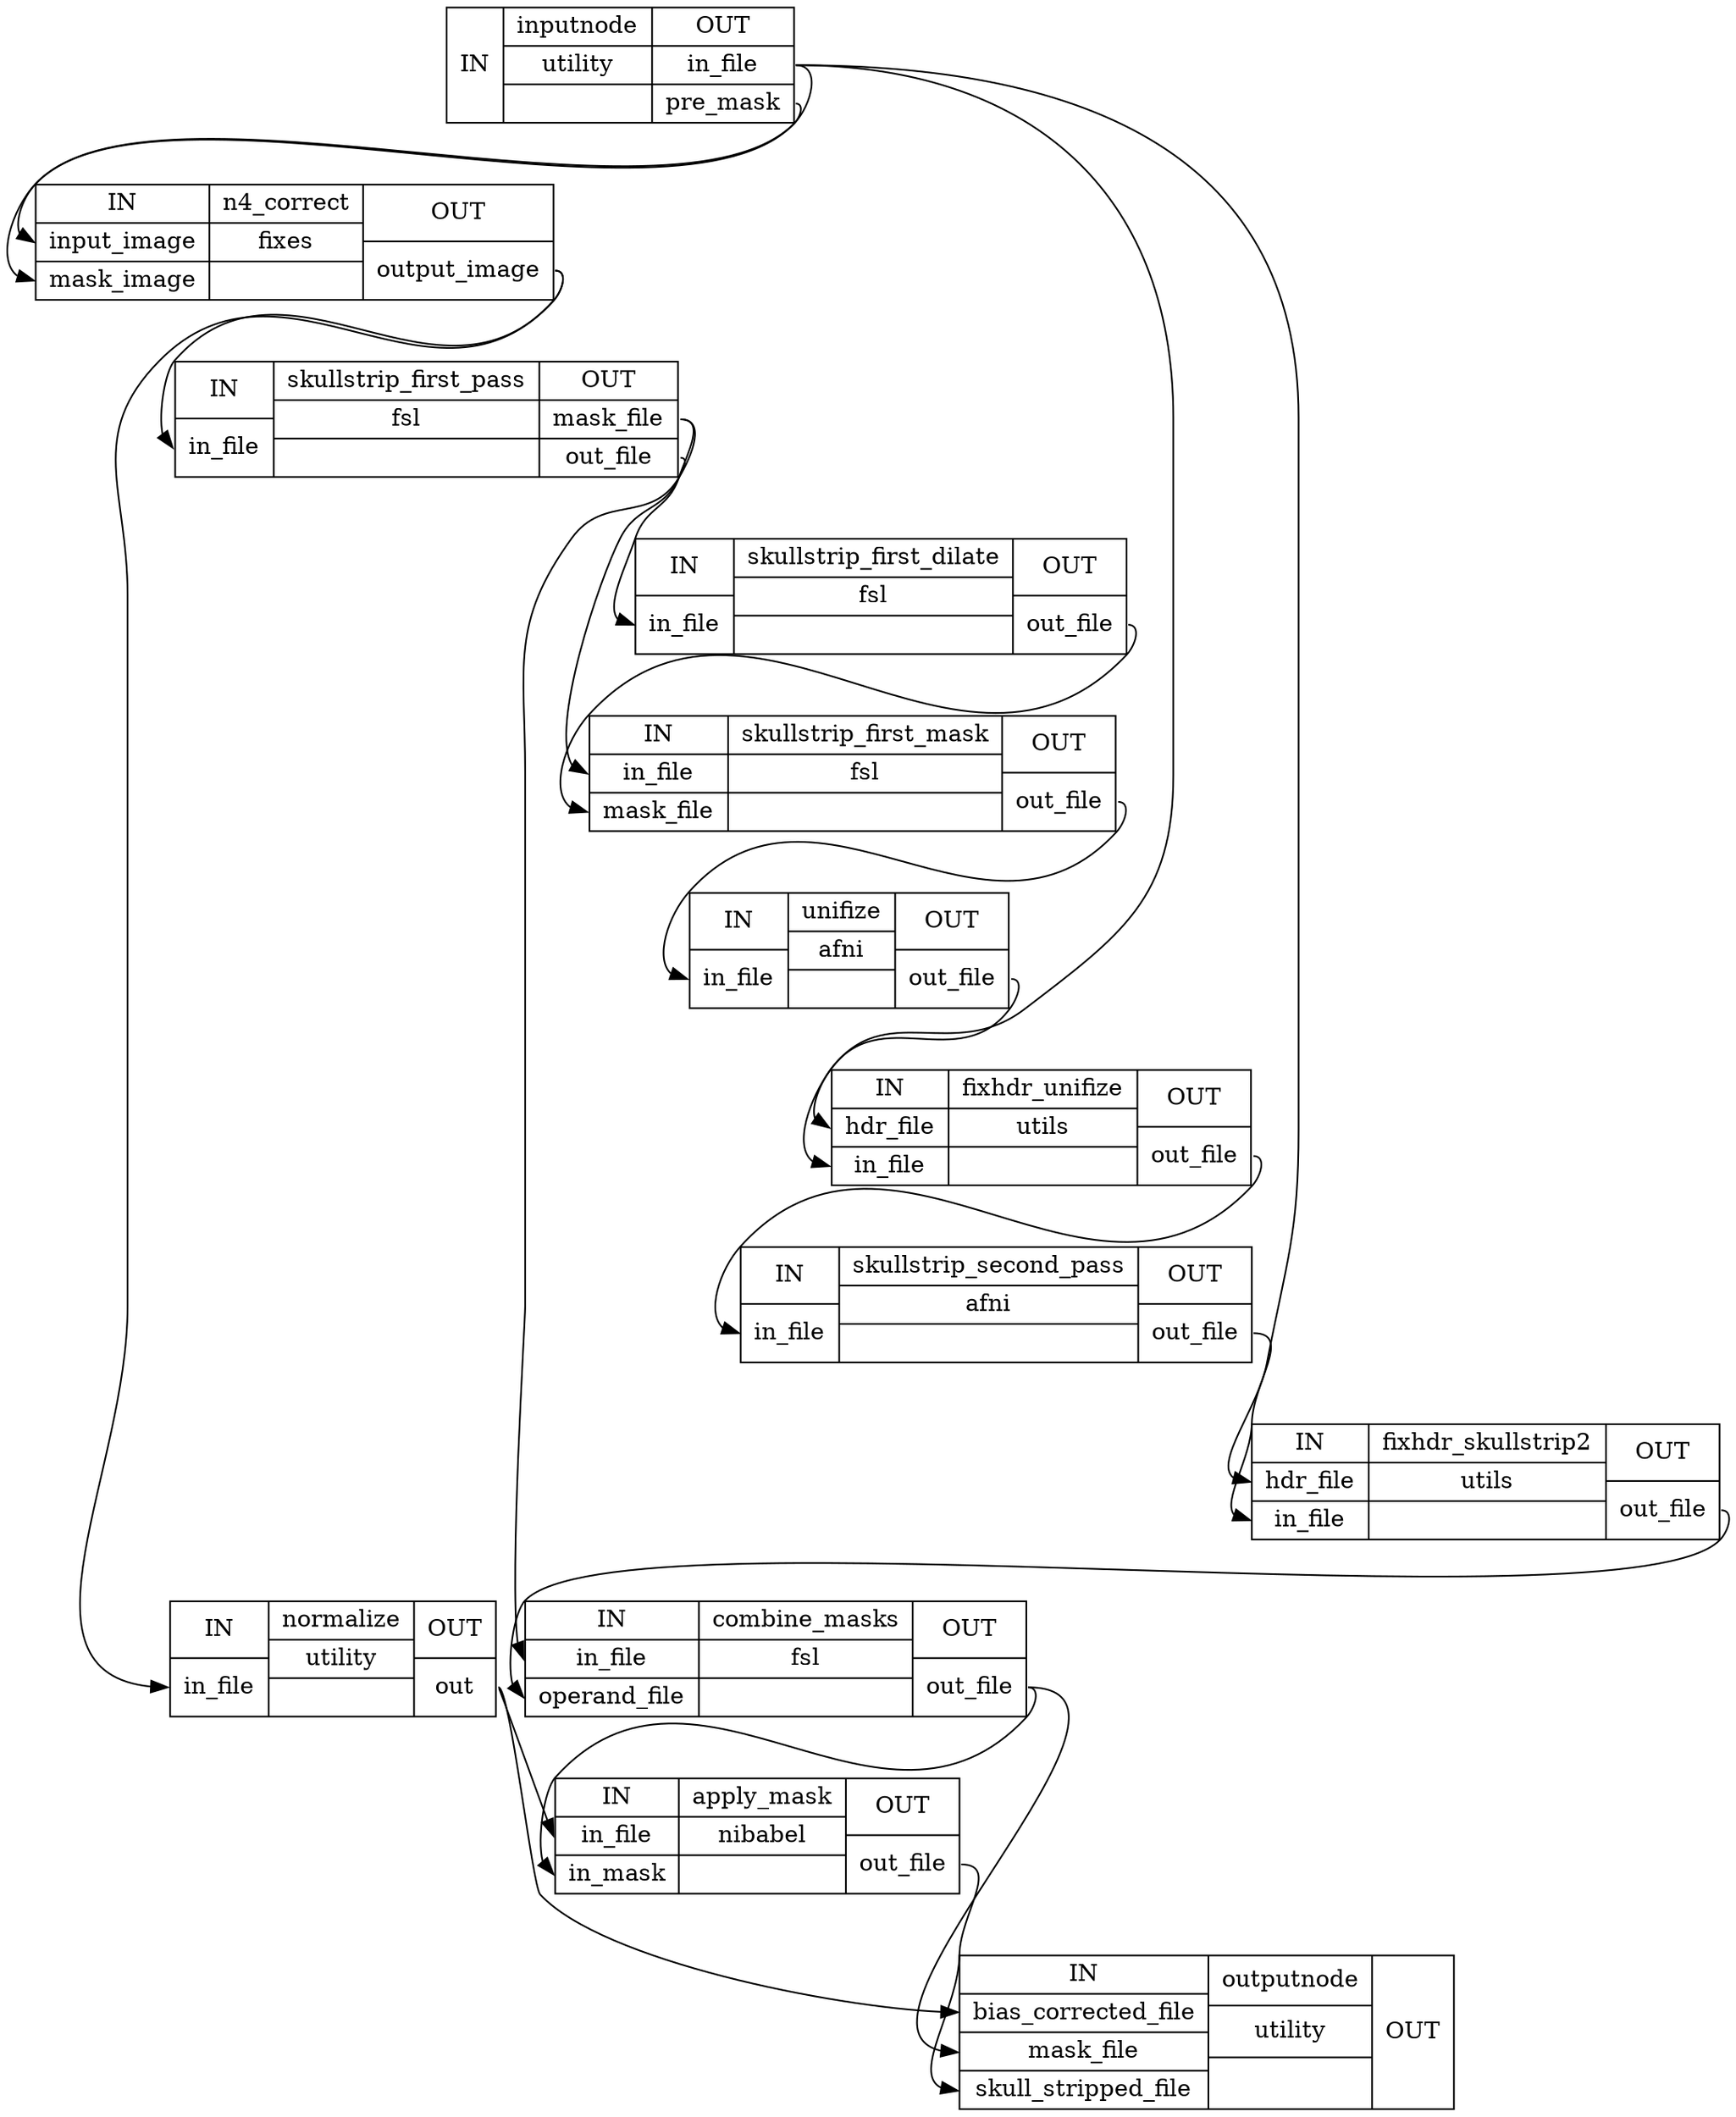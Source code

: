 digraph structs {
node [shape=record];
enhance_and_skullstrip_dwi_wfinputnode [label="{IN}|{ inputnode | utility |  }|{OUT|<outinfile> in_file|<outpremask> pre_mask}"];
enhance_and_skullstrip_dwi_wfn4_correct [label="{IN|<ininputimage> input_image|<inmaskimage> mask_image}|{ n4_correct | fixes |  }|{OUT|<outoutputimage> output_image}"];
enhance_and_skullstrip_dwi_wfnormalize [label="{IN|<ininfile> in_file}|{ normalize | utility |  }|{OUT|<outout> out}"];
enhance_and_skullstrip_dwi_wfskullstrip_first_pass [label="{IN|<ininfile> in_file}|{ skullstrip_first_pass | fsl |  }|{OUT|<outmaskfile> mask_file|<outoutfile> out_file}"];
enhance_and_skullstrip_dwi_wfskullstrip_first_dilate [label="{IN|<ininfile> in_file}|{ skullstrip_first_dilate | fsl |  }|{OUT|<outoutfile> out_file}"];
enhance_and_skullstrip_dwi_wfskullstrip_first_mask [label="{IN|<ininfile> in_file|<inmaskfile> mask_file}|{ skullstrip_first_mask | fsl |  }|{OUT|<outoutfile> out_file}"];
enhance_and_skullstrip_dwi_wfunifize [label="{IN|<ininfile> in_file}|{ unifize | afni |  }|{OUT|<outoutfile> out_file}"];
enhance_and_skullstrip_dwi_wffixhdr_unifize [label="{IN|<inhdrfile> hdr_file|<ininfile> in_file}|{ fixhdr_unifize | utils |  }|{OUT|<outoutfile> out_file}"];
enhance_and_skullstrip_dwi_wfskullstrip_second_pass [label="{IN|<ininfile> in_file}|{ skullstrip_second_pass | afni |  }|{OUT|<outoutfile> out_file}"];
enhance_and_skullstrip_dwi_wffixhdr_skullstrip2 [label="{IN|<inhdrfile> hdr_file|<ininfile> in_file}|{ fixhdr_skullstrip2 | utils |  }|{OUT|<outoutfile> out_file}"];
enhance_and_skullstrip_dwi_wfcombine_masks [label="{IN|<ininfile> in_file|<inoperandfile> operand_file}|{ combine_masks | fsl |  }|{OUT|<outoutfile> out_file}"];
enhance_and_skullstrip_dwi_wfapply_mask [label="{IN|<ininfile> in_file|<ininmask> in_mask}|{ apply_mask | nibabel |  }|{OUT|<outoutfile> out_file}"];
enhance_and_skullstrip_dwi_wfoutputnode [label="{IN|<inbiascorrectedfile> bias_corrected_file|<inmaskfile> mask_file|<inskullstrippedfile> skull_stripped_file}|{ outputnode | utility |  }|{OUT}"];
enhance_and_skullstrip_dwi_wfapply_mask:outoutfile:e -> enhance_and_skullstrip_dwi_wfoutputnode:inskullstrippedfile:w;
enhance_and_skullstrip_dwi_wfcombine_masks:outoutfile:e -> enhance_and_skullstrip_dwi_wfapply_mask:ininmask:w;
enhance_and_skullstrip_dwi_wfcombine_masks:outoutfile:e -> enhance_and_skullstrip_dwi_wfoutputnode:inmaskfile:w;
enhance_and_skullstrip_dwi_wffixhdr_skullstrip2:outoutfile:e -> enhance_and_skullstrip_dwi_wfcombine_masks:inoperandfile:w;
enhance_and_skullstrip_dwi_wffixhdr_unifize:outoutfile:e -> enhance_and_skullstrip_dwi_wfskullstrip_second_pass:ininfile:w;
enhance_and_skullstrip_dwi_wfinputnode:outinfile:e -> enhance_and_skullstrip_dwi_wffixhdr_skullstrip2:inhdrfile:w;
enhance_and_skullstrip_dwi_wfinputnode:outinfile:e -> enhance_and_skullstrip_dwi_wffixhdr_unifize:inhdrfile:w;
enhance_and_skullstrip_dwi_wfinputnode:outinfile:e -> enhance_and_skullstrip_dwi_wfn4_correct:ininputimage:w;
enhance_and_skullstrip_dwi_wfinputnode:outpremask:e -> enhance_and_skullstrip_dwi_wfn4_correct:inmaskimage:w;
enhance_and_skullstrip_dwi_wfn4_correct:outoutputimage:e -> enhance_and_skullstrip_dwi_wfnormalize:ininfile:w;
enhance_and_skullstrip_dwi_wfn4_correct:outoutputimage:e -> enhance_and_skullstrip_dwi_wfskullstrip_first_pass:ininfile:w;
enhance_and_skullstrip_dwi_wfnormalize:outout:e -> enhance_and_skullstrip_dwi_wfapply_mask:ininfile:w;
enhance_and_skullstrip_dwi_wfnormalize:outout:e -> enhance_and_skullstrip_dwi_wfoutputnode:inbiascorrectedfile:w;
enhance_and_skullstrip_dwi_wfskullstrip_first_dilate:outoutfile:e -> enhance_and_skullstrip_dwi_wfskullstrip_first_mask:inmaskfile:w;
enhance_and_skullstrip_dwi_wfskullstrip_first_mask:outoutfile:e -> enhance_and_skullstrip_dwi_wfunifize:ininfile:w;
enhance_and_skullstrip_dwi_wfskullstrip_first_pass:outmaskfile:e -> enhance_and_skullstrip_dwi_wfcombine_masks:ininfile:w;
enhance_and_skullstrip_dwi_wfskullstrip_first_pass:outmaskfile:e -> enhance_and_skullstrip_dwi_wfskullstrip_first_dilate:ininfile:w;
enhance_and_skullstrip_dwi_wfskullstrip_first_pass:outoutfile:e -> enhance_and_skullstrip_dwi_wfskullstrip_first_mask:ininfile:w;
enhance_and_skullstrip_dwi_wfskullstrip_second_pass:outoutfile:e -> enhance_and_skullstrip_dwi_wffixhdr_skullstrip2:ininfile:w;
enhance_and_skullstrip_dwi_wfunifize:outoutfile:e -> enhance_and_skullstrip_dwi_wffixhdr_unifize:ininfile:w;
}